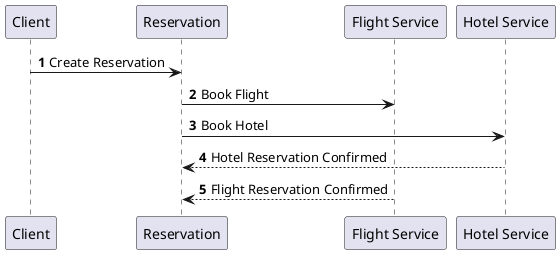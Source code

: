 @startuml
'https://plantuml.com/sequence-diagram

autonumber

Client -> Reservation: Create Reservation

Reservation -> "Flight Service": Book Flight
Reservation -> "Hotel Service": Book Hotel
"Hotel Service" --> Reservation: Hotel Reservation Confirmed
"Flight Service" --> Reservation: Flight Reservation Confirmed

@enduml
